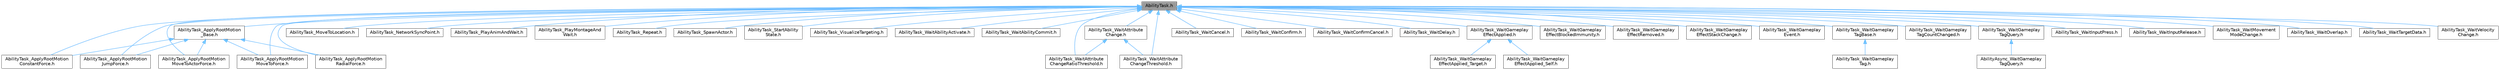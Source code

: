 digraph "AbilityTask.h"
{
 // INTERACTIVE_SVG=YES
 // LATEX_PDF_SIZE
  bgcolor="transparent";
  edge [fontname=Helvetica,fontsize=10,labelfontname=Helvetica,labelfontsize=10];
  node [fontname=Helvetica,fontsize=10,shape=box,height=0.2,width=0.4];
  Node1 [id="Node000001",label="AbilityTask.h",height=0.2,width=0.4,color="gray40", fillcolor="grey60", style="filled", fontcolor="black",tooltip=" "];
  Node1 -> Node2 [id="edge1_Node000001_Node000002",dir="back",color="steelblue1",style="solid",tooltip=" "];
  Node2 [id="Node000002",label="AbilityTask_ApplyRootMotion\lConstantForce.h",height=0.2,width=0.4,color="grey40", fillcolor="white", style="filled",URL="$d0/de8/AbilityTask__ApplyRootMotionConstantForce_8h.html",tooltip=" "];
  Node1 -> Node3 [id="edge2_Node000001_Node000003",dir="back",color="steelblue1",style="solid",tooltip=" "];
  Node3 [id="Node000003",label="AbilityTask_ApplyRootMotion\lJumpForce.h",height=0.2,width=0.4,color="grey40", fillcolor="white", style="filled",URL="$d7/db6/AbilityTask__ApplyRootMotionJumpForce_8h.html",tooltip=" "];
  Node1 -> Node4 [id="edge3_Node000001_Node000004",dir="back",color="steelblue1",style="solid",tooltip=" "];
  Node4 [id="Node000004",label="AbilityTask_ApplyRootMotion\lMoveToActorForce.h",height=0.2,width=0.4,color="grey40", fillcolor="white", style="filled",URL="$d5/de3/AbilityTask__ApplyRootMotionMoveToActorForce_8h.html",tooltip=" "];
  Node1 -> Node5 [id="edge4_Node000001_Node000005",dir="back",color="steelblue1",style="solid",tooltip=" "];
  Node5 [id="Node000005",label="AbilityTask_ApplyRootMotion\lMoveToForce.h",height=0.2,width=0.4,color="grey40", fillcolor="white", style="filled",URL="$d3/dc3/AbilityTask__ApplyRootMotionMoveToForce_8h.html",tooltip=" "];
  Node1 -> Node6 [id="edge5_Node000001_Node000006",dir="back",color="steelblue1",style="solid",tooltip=" "];
  Node6 [id="Node000006",label="AbilityTask_ApplyRootMotion\lRadialForce.h",height=0.2,width=0.4,color="grey40", fillcolor="white", style="filled",URL="$da/d06/AbilityTask__ApplyRootMotionRadialForce_8h.html",tooltip=" "];
  Node1 -> Node7 [id="edge6_Node000001_Node000007",dir="back",color="steelblue1",style="solid",tooltip=" "];
  Node7 [id="Node000007",label="AbilityTask_ApplyRootMotion\l_Base.h",height=0.2,width=0.4,color="grey40", fillcolor="white", style="filled",URL="$d8/d7d/AbilityTask__ApplyRootMotion__Base_8h.html",tooltip=" "];
  Node7 -> Node2 [id="edge7_Node000007_Node000002",dir="back",color="steelblue1",style="solid",tooltip=" "];
  Node7 -> Node3 [id="edge8_Node000007_Node000003",dir="back",color="steelblue1",style="solid",tooltip=" "];
  Node7 -> Node4 [id="edge9_Node000007_Node000004",dir="back",color="steelblue1",style="solid",tooltip=" "];
  Node7 -> Node5 [id="edge10_Node000007_Node000005",dir="back",color="steelblue1",style="solid",tooltip=" "];
  Node7 -> Node6 [id="edge11_Node000007_Node000006",dir="back",color="steelblue1",style="solid",tooltip=" "];
  Node1 -> Node8 [id="edge12_Node000001_Node000008",dir="back",color="steelblue1",style="solid",tooltip=" "];
  Node8 [id="Node000008",label="AbilityTask_MoveToLocation.h",height=0.2,width=0.4,color="grey40", fillcolor="white", style="filled",URL="$da/d8d/AbilityTask__MoveToLocation_8h.html",tooltip=" "];
  Node1 -> Node9 [id="edge13_Node000001_Node000009",dir="back",color="steelblue1",style="solid",tooltip=" "];
  Node9 [id="Node000009",label="AbilityTask_NetworkSyncPoint.h",height=0.2,width=0.4,color="grey40", fillcolor="white", style="filled",URL="$dc/d62/AbilityTask__NetworkSyncPoint_8h.html",tooltip=" "];
  Node1 -> Node10 [id="edge14_Node000001_Node000010",dir="back",color="steelblue1",style="solid",tooltip=" "];
  Node10 [id="Node000010",label="AbilityTask_PlayAnimAndWait.h",height=0.2,width=0.4,color="grey40", fillcolor="white", style="filled",URL="$d4/d50/AbilityTask__PlayAnimAndWait_8h.html",tooltip=" "];
  Node1 -> Node11 [id="edge15_Node000001_Node000011",dir="back",color="steelblue1",style="solid",tooltip=" "];
  Node11 [id="Node000011",label="AbilityTask_PlayMontageAnd\lWait.h",height=0.2,width=0.4,color="grey40", fillcolor="white", style="filled",URL="$de/d05/AbilityTask__PlayMontageAndWait_8h.html",tooltip=" "];
  Node1 -> Node12 [id="edge16_Node000001_Node000012",dir="back",color="steelblue1",style="solid",tooltip=" "];
  Node12 [id="Node000012",label="AbilityTask_Repeat.h",height=0.2,width=0.4,color="grey40", fillcolor="white", style="filled",URL="$da/d7d/AbilityTask__Repeat_8h.html",tooltip=" "];
  Node1 -> Node13 [id="edge17_Node000001_Node000013",dir="back",color="steelblue1",style="solid",tooltip=" "];
  Node13 [id="Node000013",label="AbilityTask_SpawnActor.h",height=0.2,width=0.4,color="grey40", fillcolor="white", style="filled",URL="$dc/d97/AbilityTask__SpawnActor_8h.html",tooltip=" "];
  Node1 -> Node14 [id="edge18_Node000001_Node000014",dir="back",color="steelblue1",style="solid",tooltip=" "];
  Node14 [id="Node000014",label="AbilityTask_StartAbility\lState.h",height=0.2,width=0.4,color="grey40", fillcolor="white", style="filled",URL="$db/d91/AbilityTask__StartAbilityState_8h.html",tooltip=" "];
  Node1 -> Node15 [id="edge19_Node000001_Node000015",dir="back",color="steelblue1",style="solid",tooltip=" "];
  Node15 [id="Node000015",label="AbilityTask_VisualizeTargeting.h",height=0.2,width=0.4,color="grey40", fillcolor="white", style="filled",URL="$df/dbd/AbilityTask__VisualizeTargeting_8h.html",tooltip=" "];
  Node1 -> Node16 [id="edge20_Node000001_Node000016",dir="back",color="steelblue1",style="solid",tooltip=" "];
  Node16 [id="Node000016",label="AbilityTask_WaitAbilityActivate.h",height=0.2,width=0.4,color="grey40", fillcolor="white", style="filled",URL="$db/da3/AbilityTask__WaitAbilityActivate_8h.html",tooltip=" "];
  Node1 -> Node17 [id="edge21_Node000001_Node000017",dir="back",color="steelblue1",style="solid",tooltip=" "];
  Node17 [id="Node000017",label="AbilityTask_WaitAbilityCommit.h",height=0.2,width=0.4,color="grey40", fillcolor="white", style="filled",URL="$de/de8/AbilityTask__WaitAbilityCommit_8h.html",tooltip=" "];
  Node1 -> Node18 [id="edge22_Node000001_Node000018",dir="back",color="steelblue1",style="solid",tooltip=" "];
  Node18 [id="Node000018",label="AbilityTask_WaitAttribute\lChange.h",height=0.2,width=0.4,color="grey40", fillcolor="white", style="filled",URL="$dd/d60/AbilityTask__WaitAttributeChange_8h.html",tooltip=" "];
  Node18 -> Node19 [id="edge23_Node000018_Node000019",dir="back",color="steelblue1",style="solid",tooltip=" "];
  Node19 [id="Node000019",label="AbilityTask_WaitAttribute\lChangeRatioThreshold.h",height=0.2,width=0.4,color="grey40", fillcolor="white", style="filled",URL="$de/d5e/AbilityTask__WaitAttributeChangeRatioThreshold_8h.html",tooltip=" "];
  Node18 -> Node20 [id="edge24_Node000018_Node000020",dir="back",color="steelblue1",style="solid",tooltip=" "];
  Node20 [id="Node000020",label="AbilityTask_WaitAttribute\lChangeThreshold.h",height=0.2,width=0.4,color="grey40", fillcolor="white", style="filled",URL="$db/d3e/AbilityTask__WaitAttributeChangeThreshold_8h.html",tooltip=" "];
  Node1 -> Node19 [id="edge25_Node000001_Node000019",dir="back",color="steelblue1",style="solid",tooltip=" "];
  Node1 -> Node20 [id="edge26_Node000001_Node000020",dir="back",color="steelblue1",style="solid",tooltip=" "];
  Node1 -> Node21 [id="edge27_Node000001_Node000021",dir="back",color="steelblue1",style="solid",tooltip=" "];
  Node21 [id="Node000021",label="AbilityTask_WaitCancel.h",height=0.2,width=0.4,color="grey40", fillcolor="white", style="filled",URL="$dc/d16/AbilityTask__WaitCancel_8h.html",tooltip=" "];
  Node1 -> Node22 [id="edge28_Node000001_Node000022",dir="back",color="steelblue1",style="solid",tooltip=" "];
  Node22 [id="Node000022",label="AbilityTask_WaitConfirm.h",height=0.2,width=0.4,color="grey40", fillcolor="white", style="filled",URL="$d3/d4f/AbilityTask__WaitConfirm_8h.html",tooltip=" "];
  Node1 -> Node23 [id="edge29_Node000001_Node000023",dir="back",color="steelblue1",style="solid",tooltip=" "];
  Node23 [id="Node000023",label="AbilityTask_WaitConfirmCancel.h",height=0.2,width=0.4,color="grey40", fillcolor="white", style="filled",URL="$de/d88/AbilityTask__WaitConfirmCancel_8h.html",tooltip=" "];
  Node1 -> Node24 [id="edge30_Node000001_Node000024",dir="back",color="steelblue1",style="solid",tooltip=" "];
  Node24 [id="Node000024",label="AbilityTask_WaitDelay.h",height=0.2,width=0.4,color="grey40", fillcolor="white", style="filled",URL="$dc/d63/AbilityTask__WaitDelay_8h.html",tooltip=" "];
  Node1 -> Node25 [id="edge31_Node000001_Node000025",dir="back",color="steelblue1",style="solid",tooltip=" "];
  Node25 [id="Node000025",label="AbilityTask_WaitGameplay\lEffectApplied.h",height=0.2,width=0.4,color="grey40", fillcolor="white", style="filled",URL="$d8/dfe/AbilityTask__WaitGameplayEffectApplied_8h.html",tooltip=" "];
  Node25 -> Node26 [id="edge32_Node000025_Node000026",dir="back",color="steelblue1",style="solid",tooltip=" "];
  Node26 [id="Node000026",label="AbilityTask_WaitGameplay\lEffectApplied_Self.h",height=0.2,width=0.4,color="grey40", fillcolor="white", style="filled",URL="$d0/d01/AbilityTask__WaitGameplayEffectApplied__Self_8h.html",tooltip=" "];
  Node25 -> Node27 [id="edge33_Node000025_Node000027",dir="back",color="steelblue1",style="solid",tooltip=" "];
  Node27 [id="Node000027",label="AbilityTask_WaitGameplay\lEffectApplied_Target.h",height=0.2,width=0.4,color="grey40", fillcolor="white", style="filled",URL="$db/dc4/AbilityTask__WaitGameplayEffectApplied__Target_8h.html",tooltip=" "];
  Node1 -> Node28 [id="edge34_Node000001_Node000028",dir="back",color="steelblue1",style="solid",tooltip=" "];
  Node28 [id="Node000028",label="AbilityTask_WaitGameplay\lEffectBlockedImmunity.h",height=0.2,width=0.4,color="grey40", fillcolor="white", style="filled",URL="$d4/d24/AbilityTask__WaitGameplayEffectBlockedImmunity_8h.html",tooltip=" "];
  Node1 -> Node29 [id="edge35_Node000001_Node000029",dir="back",color="steelblue1",style="solid",tooltip=" "];
  Node29 [id="Node000029",label="AbilityTask_WaitGameplay\lEffectRemoved.h",height=0.2,width=0.4,color="grey40", fillcolor="white", style="filled",URL="$d1/da9/AbilityTask__WaitGameplayEffectRemoved_8h.html",tooltip=" "];
  Node1 -> Node30 [id="edge36_Node000001_Node000030",dir="back",color="steelblue1",style="solid",tooltip=" "];
  Node30 [id="Node000030",label="AbilityTask_WaitGameplay\lEffectStackChange.h",height=0.2,width=0.4,color="grey40", fillcolor="white", style="filled",URL="$de/db3/AbilityTask__WaitGameplayEffectStackChange_8h.html",tooltip=" "];
  Node1 -> Node31 [id="edge37_Node000001_Node000031",dir="back",color="steelblue1",style="solid",tooltip=" "];
  Node31 [id="Node000031",label="AbilityTask_WaitGameplay\lEvent.h",height=0.2,width=0.4,color="grey40", fillcolor="white", style="filled",URL="$dc/db8/AbilityTask__WaitGameplayEvent_8h.html",tooltip=" "];
  Node1 -> Node32 [id="edge38_Node000001_Node000032",dir="back",color="steelblue1",style="solid",tooltip=" "];
  Node32 [id="Node000032",label="AbilityTask_WaitGameplay\lTagBase.h",height=0.2,width=0.4,color="grey40", fillcolor="white", style="filled",URL="$d8/dd0/AbilityTask__WaitGameplayTagBase_8h.html",tooltip=" "];
  Node32 -> Node33 [id="edge39_Node000032_Node000033",dir="back",color="steelblue1",style="solid",tooltip=" "];
  Node33 [id="Node000033",label="AbilityTask_WaitGameplay\lTag.h",height=0.2,width=0.4,color="grey40", fillcolor="white", style="filled",URL="$d3/d4f/AbilityTask__WaitGameplayTag_8h.html",tooltip=" "];
  Node1 -> Node34 [id="edge40_Node000001_Node000034",dir="back",color="steelblue1",style="solid",tooltip=" "];
  Node34 [id="Node000034",label="AbilityTask_WaitGameplay\lTagCountChanged.h",height=0.2,width=0.4,color="grey40", fillcolor="white", style="filled",URL="$dd/d55/AbilityTask__WaitGameplayTagCountChanged_8h.html",tooltip=" "];
  Node1 -> Node35 [id="edge41_Node000001_Node000035",dir="back",color="steelblue1",style="solid",tooltip=" "];
  Node35 [id="Node000035",label="AbilityTask_WaitGameplay\lTagQuery.h",height=0.2,width=0.4,color="grey40", fillcolor="white", style="filled",URL="$d4/d7f/AbilityTask__WaitGameplayTagQuery_8h.html",tooltip=" "];
  Node35 -> Node36 [id="edge42_Node000035_Node000036",dir="back",color="steelblue1",style="solid",tooltip=" "];
  Node36 [id="Node000036",label="AbilityAsync_WaitGameplay\lTagQuery.h",height=0.2,width=0.4,color="grey40", fillcolor="white", style="filled",URL="$d5/d29/AbilityAsync__WaitGameplayTagQuery_8h.html",tooltip=" "];
  Node1 -> Node37 [id="edge43_Node000001_Node000037",dir="back",color="steelblue1",style="solid",tooltip=" "];
  Node37 [id="Node000037",label="AbilityTask_WaitInputPress.h",height=0.2,width=0.4,color="grey40", fillcolor="white", style="filled",URL="$d6/d00/AbilityTask__WaitInputPress_8h.html",tooltip=" "];
  Node1 -> Node38 [id="edge44_Node000001_Node000038",dir="back",color="steelblue1",style="solid",tooltip=" "];
  Node38 [id="Node000038",label="AbilityTask_WaitInputRelease.h",height=0.2,width=0.4,color="grey40", fillcolor="white", style="filled",URL="$d1/d89/AbilityTask__WaitInputRelease_8h.html",tooltip=" "];
  Node1 -> Node39 [id="edge45_Node000001_Node000039",dir="back",color="steelblue1",style="solid",tooltip=" "];
  Node39 [id="Node000039",label="AbilityTask_WaitMovement\lModeChange.h",height=0.2,width=0.4,color="grey40", fillcolor="white", style="filled",URL="$d9/df7/AbilityTask__WaitMovementModeChange_8h.html",tooltip=" "];
  Node1 -> Node40 [id="edge46_Node000001_Node000040",dir="back",color="steelblue1",style="solid",tooltip=" "];
  Node40 [id="Node000040",label="AbilityTask_WaitOverlap.h",height=0.2,width=0.4,color="grey40", fillcolor="white", style="filled",URL="$d9/dab/AbilityTask__WaitOverlap_8h.html",tooltip=" "];
  Node1 -> Node41 [id="edge47_Node000001_Node000041",dir="back",color="steelblue1",style="solid",tooltip=" "];
  Node41 [id="Node000041",label="AbilityTask_WaitTargetData.h",height=0.2,width=0.4,color="grey40", fillcolor="white", style="filled",URL="$d2/d40/AbilityTask__WaitTargetData_8h.html",tooltip=" "];
  Node1 -> Node42 [id="edge48_Node000001_Node000042",dir="back",color="steelblue1",style="solid",tooltip=" "];
  Node42 [id="Node000042",label="AbilityTask_WaitVelocity\lChange.h",height=0.2,width=0.4,color="grey40", fillcolor="white", style="filled",URL="$da/d38/AbilityTask__WaitVelocityChange_8h.html",tooltip=" "];
}
